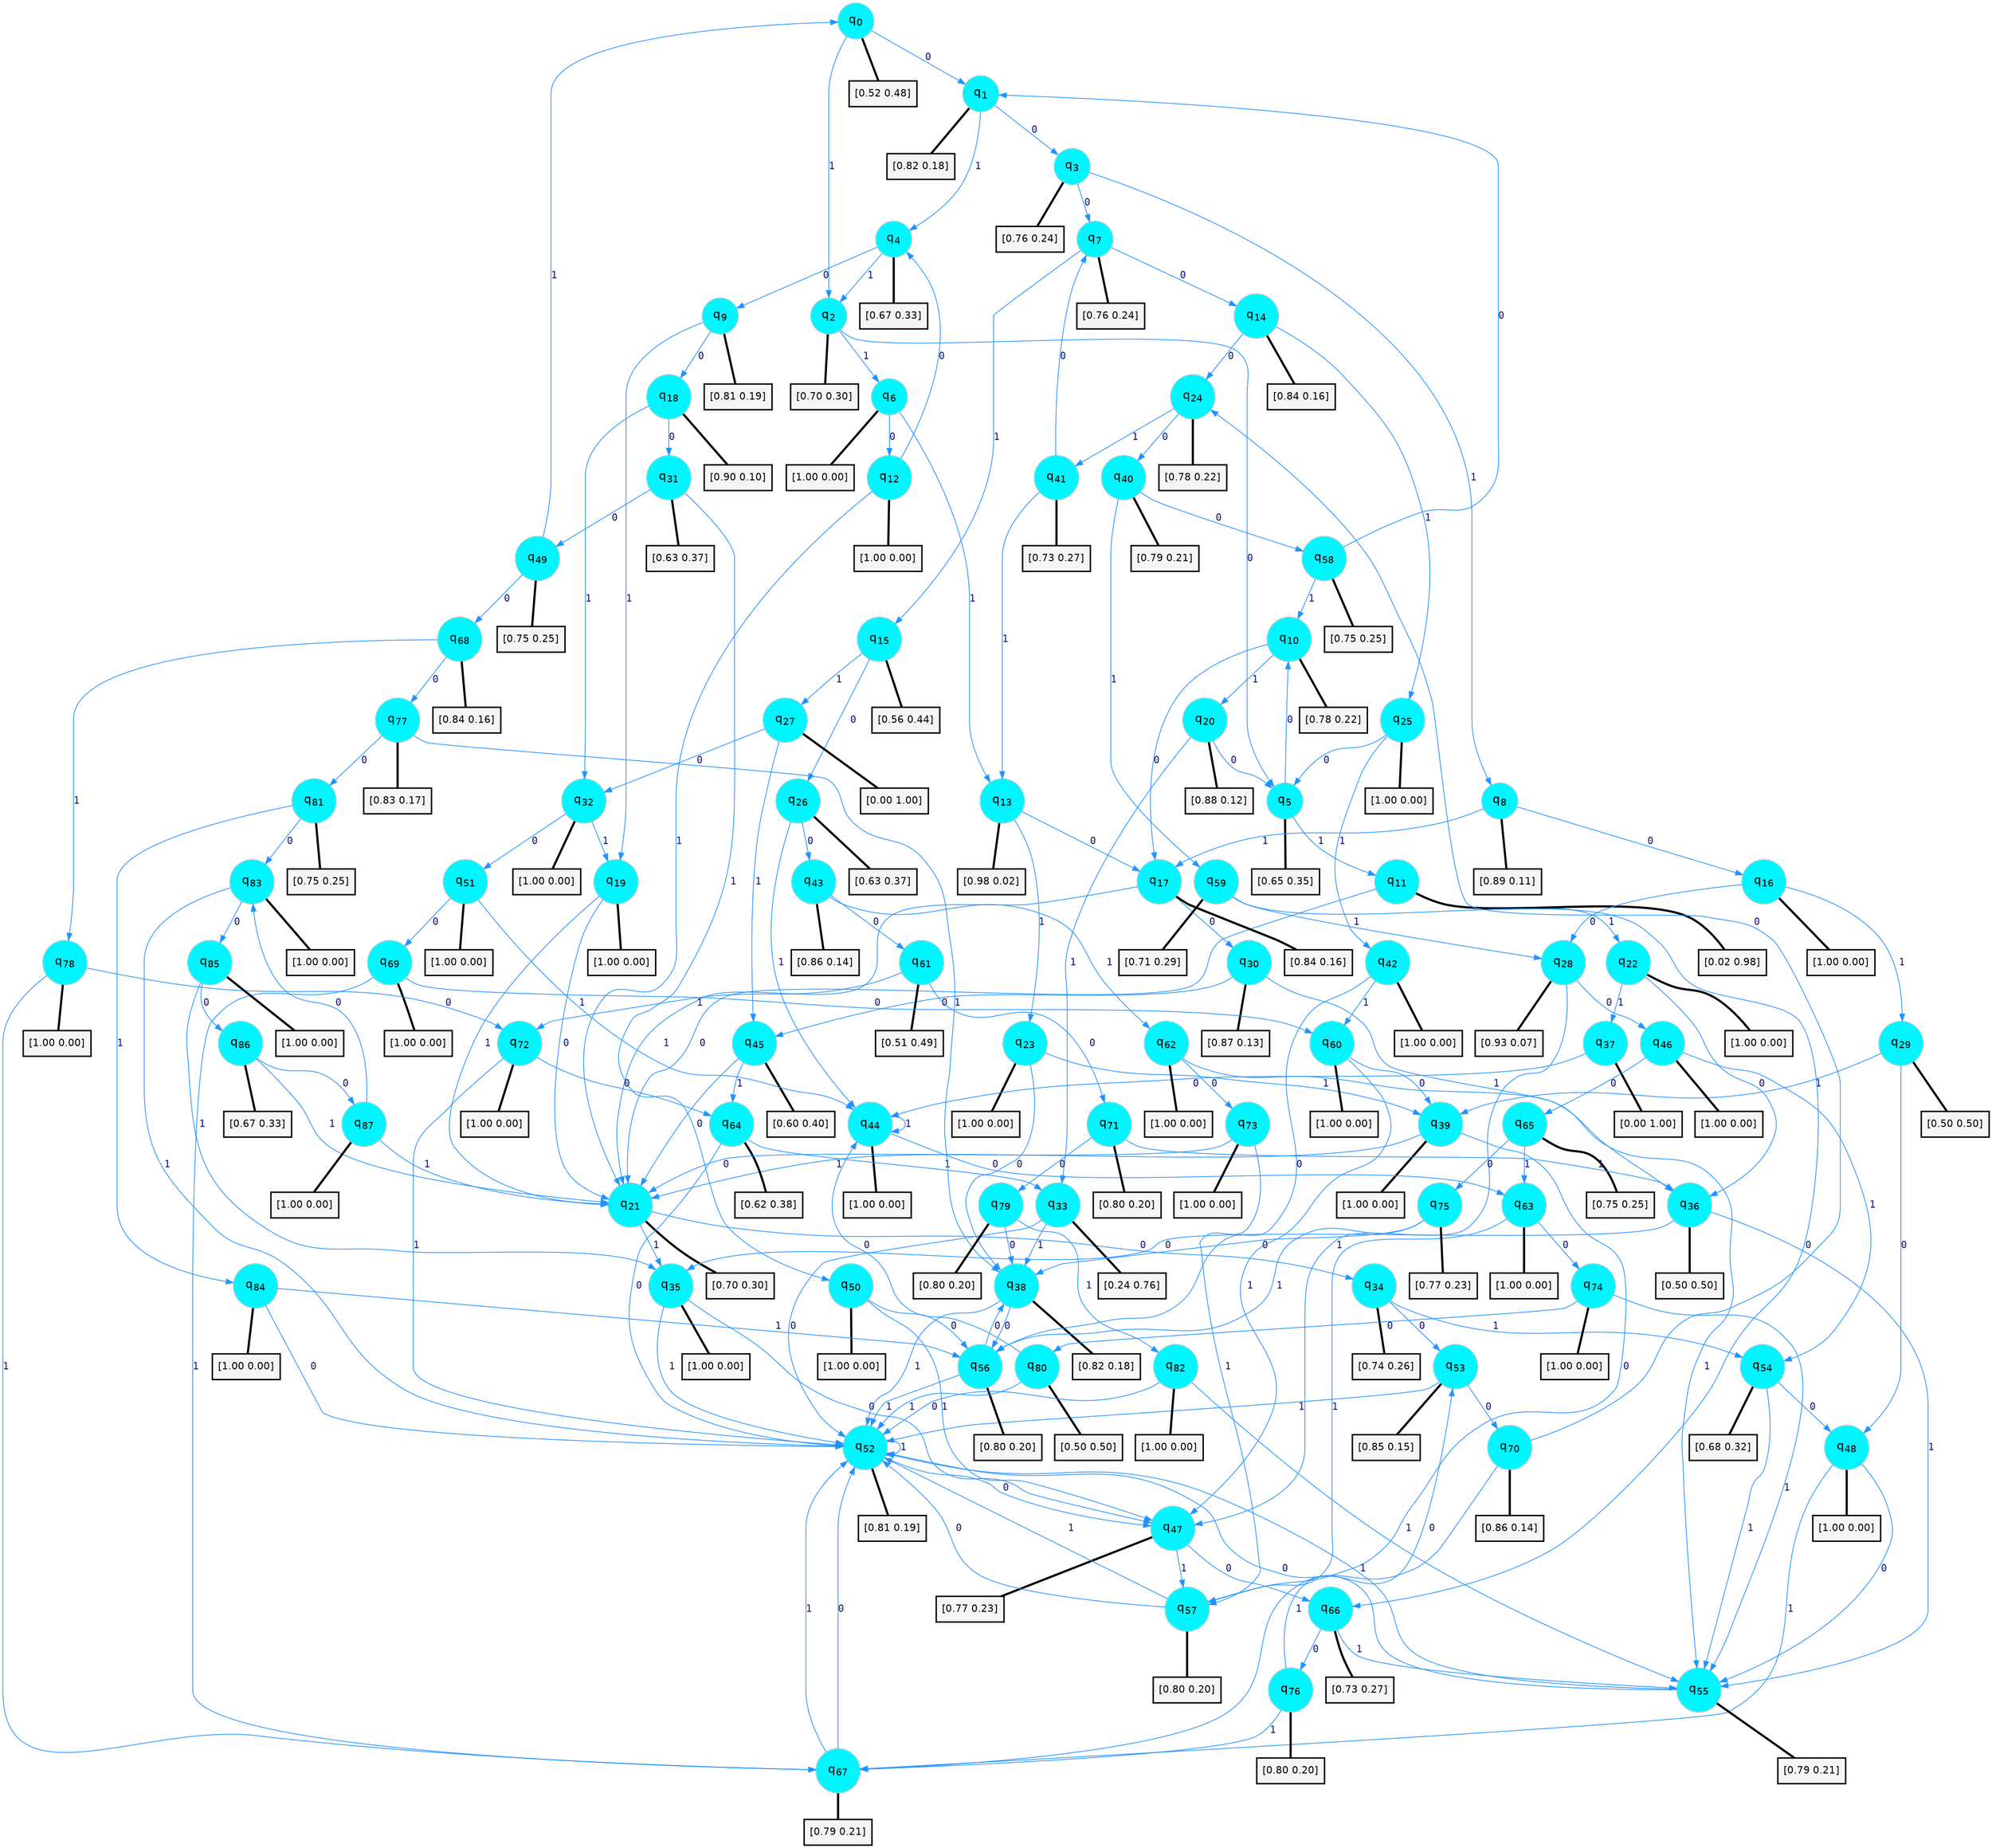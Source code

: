 digraph G {
graph [
bgcolor=transparent, dpi=300, rankdir=TD, size="40,25"];
node [
color=gray, fillcolor=turquoise1, fontcolor=black, fontname=Helvetica, fontsize=16, fontweight=bold, shape=circle, style=filled];
edge [
arrowsize=1, color=dodgerblue1, fontcolor=midnightblue, fontname=courier, fontweight=bold, penwidth=1, style=solid, weight=20];
0[label=<q<SUB>0</SUB>>];
1[label=<q<SUB>1</SUB>>];
2[label=<q<SUB>2</SUB>>];
3[label=<q<SUB>3</SUB>>];
4[label=<q<SUB>4</SUB>>];
5[label=<q<SUB>5</SUB>>];
6[label=<q<SUB>6</SUB>>];
7[label=<q<SUB>7</SUB>>];
8[label=<q<SUB>8</SUB>>];
9[label=<q<SUB>9</SUB>>];
10[label=<q<SUB>10</SUB>>];
11[label=<q<SUB>11</SUB>>];
12[label=<q<SUB>12</SUB>>];
13[label=<q<SUB>13</SUB>>];
14[label=<q<SUB>14</SUB>>];
15[label=<q<SUB>15</SUB>>];
16[label=<q<SUB>16</SUB>>];
17[label=<q<SUB>17</SUB>>];
18[label=<q<SUB>18</SUB>>];
19[label=<q<SUB>19</SUB>>];
20[label=<q<SUB>20</SUB>>];
21[label=<q<SUB>21</SUB>>];
22[label=<q<SUB>22</SUB>>];
23[label=<q<SUB>23</SUB>>];
24[label=<q<SUB>24</SUB>>];
25[label=<q<SUB>25</SUB>>];
26[label=<q<SUB>26</SUB>>];
27[label=<q<SUB>27</SUB>>];
28[label=<q<SUB>28</SUB>>];
29[label=<q<SUB>29</SUB>>];
30[label=<q<SUB>30</SUB>>];
31[label=<q<SUB>31</SUB>>];
32[label=<q<SUB>32</SUB>>];
33[label=<q<SUB>33</SUB>>];
34[label=<q<SUB>34</SUB>>];
35[label=<q<SUB>35</SUB>>];
36[label=<q<SUB>36</SUB>>];
37[label=<q<SUB>37</SUB>>];
38[label=<q<SUB>38</SUB>>];
39[label=<q<SUB>39</SUB>>];
40[label=<q<SUB>40</SUB>>];
41[label=<q<SUB>41</SUB>>];
42[label=<q<SUB>42</SUB>>];
43[label=<q<SUB>43</SUB>>];
44[label=<q<SUB>44</SUB>>];
45[label=<q<SUB>45</SUB>>];
46[label=<q<SUB>46</SUB>>];
47[label=<q<SUB>47</SUB>>];
48[label=<q<SUB>48</SUB>>];
49[label=<q<SUB>49</SUB>>];
50[label=<q<SUB>50</SUB>>];
51[label=<q<SUB>51</SUB>>];
52[label=<q<SUB>52</SUB>>];
53[label=<q<SUB>53</SUB>>];
54[label=<q<SUB>54</SUB>>];
55[label=<q<SUB>55</SUB>>];
56[label=<q<SUB>56</SUB>>];
57[label=<q<SUB>57</SUB>>];
58[label=<q<SUB>58</SUB>>];
59[label=<q<SUB>59</SUB>>];
60[label=<q<SUB>60</SUB>>];
61[label=<q<SUB>61</SUB>>];
62[label=<q<SUB>62</SUB>>];
63[label=<q<SUB>63</SUB>>];
64[label=<q<SUB>64</SUB>>];
65[label=<q<SUB>65</SUB>>];
66[label=<q<SUB>66</SUB>>];
67[label=<q<SUB>67</SUB>>];
68[label=<q<SUB>68</SUB>>];
69[label=<q<SUB>69</SUB>>];
70[label=<q<SUB>70</SUB>>];
71[label=<q<SUB>71</SUB>>];
72[label=<q<SUB>72</SUB>>];
73[label=<q<SUB>73</SUB>>];
74[label=<q<SUB>74</SUB>>];
75[label=<q<SUB>75</SUB>>];
76[label=<q<SUB>76</SUB>>];
77[label=<q<SUB>77</SUB>>];
78[label=<q<SUB>78</SUB>>];
79[label=<q<SUB>79</SUB>>];
80[label=<q<SUB>80</SUB>>];
81[label=<q<SUB>81</SUB>>];
82[label=<q<SUB>82</SUB>>];
83[label=<q<SUB>83</SUB>>];
84[label=<q<SUB>84</SUB>>];
85[label=<q<SUB>85</SUB>>];
86[label=<q<SUB>86</SUB>>];
87[label=<q<SUB>87</SUB>>];
88[label="[0.52 0.48]", shape=box,fontcolor=black, fontname=Helvetica, fontsize=14, penwidth=2, fillcolor=whitesmoke,color=black];
89[label="[0.82 0.18]", shape=box,fontcolor=black, fontname=Helvetica, fontsize=14, penwidth=2, fillcolor=whitesmoke,color=black];
90[label="[0.70 0.30]", shape=box,fontcolor=black, fontname=Helvetica, fontsize=14, penwidth=2, fillcolor=whitesmoke,color=black];
91[label="[0.76 0.24]", shape=box,fontcolor=black, fontname=Helvetica, fontsize=14, penwidth=2, fillcolor=whitesmoke,color=black];
92[label="[0.67 0.33]", shape=box,fontcolor=black, fontname=Helvetica, fontsize=14, penwidth=2, fillcolor=whitesmoke,color=black];
93[label="[0.65 0.35]", shape=box,fontcolor=black, fontname=Helvetica, fontsize=14, penwidth=2, fillcolor=whitesmoke,color=black];
94[label="[1.00 0.00]", shape=box,fontcolor=black, fontname=Helvetica, fontsize=14, penwidth=2, fillcolor=whitesmoke,color=black];
95[label="[0.76 0.24]", shape=box,fontcolor=black, fontname=Helvetica, fontsize=14, penwidth=2, fillcolor=whitesmoke,color=black];
96[label="[0.89 0.11]", shape=box,fontcolor=black, fontname=Helvetica, fontsize=14, penwidth=2, fillcolor=whitesmoke,color=black];
97[label="[0.81 0.19]", shape=box,fontcolor=black, fontname=Helvetica, fontsize=14, penwidth=2, fillcolor=whitesmoke,color=black];
98[label="[0.78 0.22]", shape=box,fontcolor=black, fontname=Helvetica, fontsize=14, penwidth=2, fillcolor=whitesmoke,color=black];
99[label="[0.02 0.98]", shape=box,fontcolor=black, fontname=Helvetica, fontsize=14, penwidth=2, fillcolor=whitesmoke,color=black];
100[label="[1.00 0.00]", shape=box,fontcolor=black, fontname=Helvetica, fontsize=14, penwidth=2, fillcolor=whitesmoke,color=black];
101[label="[0.98 0.02]", shape=box,fontcolor=black, fontname=Helvetica, fontsize=14, penwidth=2, fillcolor=whitesmoke,color=black];
102[label="[0.84 0.16]", shape=box,fontcolor=black, fontname=Helvetica, fontsize=14, penwidth=2, fillcolor=whitesmoke,color=black];
103[label="[0.56 0.44]", shape=box,fontcolor=black, fontname=Helvetica, fontsize=14, penwidth=2, fillcolor=whitesmoke,color=black];
104[label="[1.00 0.00]", shape=box,fontcolor=black, fontname=Helvetica, fontsize=14, penwidth=2, fillcolor=whitesmoke,color=black];
105[label="[0.84 0.16]", shape=box,fontcolor=black, fontname=Helvetica, fontsize=14, penwidth=2, fillcolor=whitesmoke,color=black];
106[label="[0.90 0.10]", shape=box,fontcolor=black, fontname=Helvetica, fontsize=14, penwidth=2, fillcolor=whitesmoke,color=black];
107[label="[1.00 0.00]", shape=box,fontcolor=black, fontname=Helvetica, fontsize=14, penwidth=2, fillcolor=whitesmoke,color=black];
108[label="[0.88 0.12]", shape=box,fontcolor=black, fontname=Helvetica, fontsize=14, penwidth=2, fillcolor=whitesmoke,color=black];
109[label="[0.70 0.30]", shape=box,fontcolor=black, fontname=Helvetica, fontsize=14, penwidth=2, fillcolor=whitesmoke,color=black];
110[label="[1.00 0.00]", shape=box,fontcolor=black, fontname=Helvetica, fontsize=14, penwidth=2, fillcolor=whitesmoke,color=black];
111[label="[1.00 0.00]", shape=box,fontcolor=black, fontname=Helvetica, fontsize=14, penwidth=2, fillcolor=whitesmoke,color=black];
112[label="[0.78 0.22]", shape=box,fontcolor=black, fontname=Helvetica, fontsize=14, penwidth=2, fillcolor=whitesmoke,color=black];
113[label="[1.00 0.00]", shape=box,fontcolor=black, fontname=Helvetica, fontsize=14, penwidth=2, fillcolor=whitesmoke,color=black];
114[label="[0.63 0.37]", shape=box,fontcolor=black, fontname=Helvetica, fontsize=14, penwidth=2, fillcolor=whitesmoke,color=black];
115[label="[0.00 1.00]", shape=box,fontcolor=black, fontname=Helvetica, fontsize=14, penwidth=2, fillcolor=whitesmoke,color=black];
116[label="[0.93 0.07]", shape=box,fontcolor=black, fontname=Helvetica, fontsize=14, penwidth=2, fillcolor=whitesmoke,color=black];
117[label="[0.50 0.50]", shape=box,fontcolor=black, fontname=Helvetica, fontsize=14, penwidth=2, fillcolor=whitesmoke,color=black];
118[label="[0.87 0.13]", shape=box,fontcolor=black, fontname=Helvetica, fontsize=14, penwidth=2, fillcolor=whitesmoke,color=black];
119[label="[0.63 0.37]", shape=box,fontcolor=black, fontname=Helvetica, fontsize=14, penwidth=2, fillcolor=whitesmoke,color=black];
120[label="[1.00 0.00]", shape=box,fontcolor=black, fontname=Helvetica, fontsize=14, penwidth=2, fillcolor=whitesmoke,color=black];
121[label="[0.24 0.76]", shape=box,fontcolor=black, fontname=Helvetica, fontsize=14, penwidth=2, fillcolor=whitesmoke,color=black];
122[label="[0.74 0.26]", shape=box,fontcolor=black, fontname=Helvetica, fontsize=14, penwidth=2, fillcolor=whitesmoke,color=black];
123[label="[1.00 0.00]", shape=box,fontcolor=black, fontname=Helvetica, fontsize=14, penwidth=2, fillcolor=whitesmoke,color=black];
124[label="[0.50 0.50]", shape=box,fontcolor=black, fontname=Helvetica, fontsize=14, penwidth=2, fillcolor=whitesmoke,color=black];
125[label="[0.00 1.00]", shape=box,fontcolor=black, fontname=Helvetica, fontsize=14, penwidth=2, fillcolor=whitesmoke,color=black];
126[label="[0.82 0.18]", shape=box,fontcolor=black, fontname=Helvetica, fontsize=14, penwidth=2, fillcolor=whitesmoke,color=black];
127[label="[1.00 0.00]", shape=box,fontcolor=black, fontname=Helvetica, fontsize=14, penwidth=2, fillcolor=whitesmoke,color=black];
128[label="[0.79 0.21]", shape=box,fontcolor=black, fontname=Helvetica, fontsize=14, penwidth=2, fillcolor=whitesmoke,color=black];
129[label="[0.73 0.27]", shape=box,fontcolor=black, fontname=Helvetica, fontsize=14, penwidth=2, fillcolor=whitesmoke,color=black];
130[label="[1.00 0.00]", shape=box,fontcolor=black, fontname=Helvetica, fontsize=14, penwidth=2, fillcolor=whitesmoke,color=black];
131[label="[0.86 0.14]", shape=box,fontcolor=black, fontname=Helvetica, fontsize=14, penwidth=2, fillcolor=whitesmoke,color=black];
132[label="[1.00 0.00]", shape=box,fontcolor=black, fontname=Helvetica, fontsize=14, penwidth=2, fillcolor=whitesmoke,color=black];
133[label="[0.60 0.40]", shape=box,fontcolor=black, fontname=Helvetica, fontsize=14, penwidth=2, fillcolor=whitesmoke,color=black];
134[label="[1.00 0.00]", shape=box,fontcolor=black, fontname=Helvetica, fontsize=14, penwidth=2, fillcolor=whitesmoke,color=black];
135[label="[0.77 0.23]", shape=box,fontcolor=black, fontname=Helvetica, fontsize=14, penwidth=2, fillcolor=whitesmoke,color=black];
136[label="[1.00 0.00]", shape=box,fontcolor=black, fontname=Helvetica, fontsize=14, penwidth=2, fillcolor=whitesmoke,color=black];
137[label="[0.75 0.25]", shape=box,fontcolor=black, fontname=Helvetica, fontsize=14, penwidth=2, fillcolor=whitesmoke,color=black];
138[label="[1.00 0.00]", shape=box,fontcolor=black, fontname=Helvetica, fontsize=14, penwidth=2, fillcolor=whitesmoke,color=black];
139[label="[1.00 0.00]", shape=box,fontcolor=black, fontname=Helvetica, fontsize=14, penwidth=2, fillcolor=whitesmoke,color=black];
140[label="[0.81 0.19]", shape=box,fontcolor=black, fontname=Helvetica, fontsize=14, penwidth=2, fillcolor=whitesmoke,color=black];
141[label="[0.85 0.15]", shape=box,fontcolor=black, fontname=Helvetica, fontsize=14, penwidth=2, fillcolor=whitesmoke,color=black];
142[label="[0.68 0.32]", shape=box,fontcolor=black, fontname=Helvetica, fontsize=14, penwidth=2, fillcolor=whitesmoke,color=black];
143[label="[0.79 0.21]", shape=box,fontcolor=black, fontname=Helvetica, fontsize=14, penwidth=2, fillcolor=whitesmoke,color=black];
144[label="[0.80 0.20]", shape=box,fontcolor=black, fontname=Helvetica, fontsize=14, penwidth=2, fillcolor=whitesmoke,color=black];
145[label="[0.80 0.20]", shape=box,fontcolor=black, fontname=Helvetica, fontsize=14, penwidth=2, fillcolor=whitesmoke,color=black];
146[label="[0.75 0.25]", shape=box,fontcolor=black, fontname=Helvetica, fontsize=14, penwidth=2, fillcolor=whitesmoke,color=black];
147[label="[0.71 0.29]", shape=box,fontcolor=black, fontname=Helvetica, fontsize=14, penwidth=2, fillcolor=whitesmoke,color=black];
148[label="[1.00 0.00]", shape=box,fontcolor=black, fontname=Helvetica, fontsize=14, penwidth=2, fillcolor=whitesmoke,color=black];
149[label="[0.51 0.49]", shape=box,fontcolor=black, fontname=Helvetica, fontsize=14, penwidth=2, fillcolor=whitesmoke,color=black];
150[label="[1.00 0.00]", shape=box,fontcolor=black, fontname=Helvetica, fontsize=14, penwidth=2, fillcolor=whitesmoke,color=black];
151[label="[1.00 0.00]", shape=box,fontcolor=black, fontname=Helvetica, fontsize=14, penwidth=2, fillcolor=whitesmoke,color=black];
152[label="[0.62 0.38]", shape=box,fontcolor=black, fontname=Helvetica, fontsize=14, penwidth=2, fillcolor=whitesmoke,color=black];
153[label="[0.75 0.25]", shape=box,fontcolor=black, fontname=Helvetica, fontsize=14, penwidth=2, fillcolor=whitesmoke,color=black];
154[label="[0.73 0.27]", shape=box,fontcolor=black, fontname=Helvetica, fontsize=14, penwidth=2, fillcolor=whitesmoke,color=black];
155[label="[0.79 0.21]", shape=box,fontcolor=black, fontname=Helvetica, fontsize=14, penwidth=2, fillcolor=whitesmoke,color=black];
156[label="[0.84 0.16]", shape=box,fontcolor=black, fontname=Helvetica, fontsize=14, penwidth=2, fillcolor=whitesmoke,color=black];
157[label="[1.00 0.00]", shape=box,fontcolor=black, fontname=Helvetica, fontsize=14, penwidth=2, fillcolor=whitesmoke,color=black];
158[label="[0.86 0.14]", shape=box,fontcolor=black, fontname=Helvetica, fontsize=14, penwidth=2, fillcolor=whitesmoke,color=black];
159[label="[0.80 0.20]", shape=box,fontcolor=black, fontname=Helvetica, fontsize=14, penwidth=2, fillcolor=whitesmoke,color=black];
160[label="[1.00 0.00]", shape=box,fontcolor=black, fontname=Helvetica, fontsize=14, penwidth=2, fillcolor=whitesmoke,color=black];
161[label="[1.00 0.00]", shape=box,fontcolor=black, fontname=Helvetica, fontsize=14, penwidth=2, fillcolor=whitesmoke,color=black];
162[label="[1.00 0.00]", shape=box,fontcolor=black, fontname=Helvetica, fontsize=14, penwidth=2, fillcolor=whitesmoke,color=black];
163[label="[0.77 0.23]", shape=box,fontcolor=black, fontname=Helvetica, fontsize=14, penwidth=2, fillcolor=whitesmoke,color=black];
164[label="[0.80 0.20]", shape=box,fontcolor=black, fontname=Helvetica, fontsize=14, penwidth=2, fillcolor=whitesmoke,color=black];
165[label="[0.83 0.17]", shape=box,fontcolor=black, fontname=Helvetica, fontsize=14, penwidth=2, fillcolor=whitesmoke,color=black];
166[label="[1.00 0.00]", shape=box,fontcolor=black, fontname=Helvetica, fontsize=14, penwidth=2, fillcolor=whitesmoke,color=black];
167[label="[0.80 0.20]", shape=box,fontcolor=black, fontname=Helvetica, fontsize=14, penwidth=2, fillcolor=whitesmoke,color=black];
168[label="[0.50 0.50]", shape=box,fontcolor=black, fontname=Helvetica, fontsize=14, penwidth=2, fillcolor=whitesmoke,color=black];
169[label="[0.75 0.25]", shape=box,fontcolor=black, fontname=Helvetica, fontsize=14, penwidth=2, fillcolor=whitesmoke,color=black];
170[label="[1.00 0.00]", shape=box,fontcolor=black, fontname=Helvetica, fontsize=14, penwidth=2, fillcolor=whitesmoke,color=black];
171[label="[1.00 0.00]", shape=box,fontcolor=black, fontname=Helvetica, fontsize=14, penwidth=2, fillcolor=whitesmoke,color=black];
172[label="[1.00 0.00]", shape=box,fontcolor=black, fontname=Helvetica, fontsize=14, penwidth=2, fillcolor=whitesmoke,color=black];
173[label="[1.00 0.00]", shape=box,fontcolor=black, fontname=Helvetica, fontsize=14, penwidth=2, fillcolor=whitesmoke,color=black];
174[label="[0.67 0.33]", shape=box,fontcolor=black, fontname=Helvetica, fontsize=14, penwidth=2, fillcolor=whitesmoke,color=black];
175[label="[1.00 0.00]", shape=box,fontcolor=black, fontname=Helvetica, fontsize=14, penwidth=2, fillcolor=whitesmoke,color=black];
0->1 [label=0];
0->2 [label=1];
0->88 [arrowhead=none, penwidth=3,color=black];
1->3 [label=0];
1->4 [label=1];
1->89 [arrowhead=none, penwidth=3,color=black];
2->5 [label=0];
2->6 [label=1];
2->90 [arrowhead=none, penwidth=3,color=black];
3->7 [label=0];
3->8 [label=1];
3->91 [arrowhead=none, penwidth=3,color=black];
4->9 [label=0];
4->2 [label=1];
4->92 [arrowhead=none, penwidth=3,color=black];
5->10 [label=0];
5->11 [label=1];
5->93 [arrowhead=none, penwidth=3,color=black];
6->12 [label=0];
6->13 [label=1];
6->94 [arrowhead=none, penwidth=3,color=black];
7->14 [label=0];
7->15 [label=1];
7->95 [arrowhead=none, penwidth=3,color=black];
8->16 [label=0];
8->17 [label=1];
8->96 [arrowhead=none, penwidth=3,color=black];
9->18 [label=0];
9->19 [label=1];
9->97 [arrowhead=none, penwidth=3,color=black];
10->17 [label=0];
10->20 [label=1];
10->98 [arrowhead=none, penwidth=3,color=black];
11->21 [label=0];
11->22 [label=1];
11->99 [arrowhead=none, penwidth=3,color=black];
12->4 [label=0];
12->21 [label=1];
12->100 [arrowhead=none, penwidth=3,color=black];
13->17 [label=0];
13->23 [label=1];
13->101 [arrowhead=none, penwidth=3,color=black];
14->24 [label=0];
14->25 [label=1];
14->102 [arrowhead=none, penwidth=3,color=black];
15->26 [label=0];
15->27 [label=1];
15->103 [arrowhead=none, penwidth=3,color=black];
16->28 [label=0];
16->29 [label=1];
16->104 [arrowhead=none, penwidth=3,color=black];
17->30 [label=0];
17->21 [label=1];
17->105 [arrowhead=none, penwidth=3,color=black];
18->31 [label=0];
18->32 [label=1];
18->106 [arrowhead=none, penwidth=3,color=black];
19->21 [label=0];
19->21 [label=1];
19->107 [arrowhead=none, penwidth=3,color=black];
20->5 [label=0];
20->33 [label=1];
20->108 [arrowhead=none, penwidth=3,color=black];
21->34 [label=0];
21->35 [label=1];
21->109 [arrowhead=none, penwidth=3,color=black];
22->36 [label=0];
22->37 [label=1];
22->110 [arrowhead=none, penwidth=3,color=black];
23->38 [label=0];
23->39 [label=1];
23->111 [arrowhead=none, penwidth=3,color=black];
24->40 [label=0];
24->41 [label=1];
24->112 [arrowhead=none, penwidth=3,color=black];
25->5 [label=0];
25->42 [label=1];
25->113 [arrowhead=none, penwidth=3,color=black];
26->43 [label=0];
26->44 [label=1];
26->114 [arrowhead=none, penwidth=3,color=black];
27->32 [label=0];
27->45 [label=1];
27->115 [arrowhead=none, penwidth=3,color=black];
28->46 [label=0];
28->47 [label=1];
28->116 [arrowhead=none, penwidth=3,color=black];
29->48 [label=0];
29->39 [label=1];
29->117 [arrowhead=none, penwidth=3,color=black];
30->45 [label=0];
30->36 [label=1];
30->118 [arrowhead=none, penwidth=3,color=black];
31->49 [label=0];
31->50 [label=1];
31->119 [arrowhead=none, penwidth=3,color=black];
32->51 [label=0];
32->19 [label=1];
32->120 [arrowhead=none, penwidth=3,color=black];
33->52 [label=0];
33->38 [label=1];
33->121 [arrowhead=none, penwidth=3,color=black];
34->53 [label=0];
34->54 [label=1];
34->122 [arrowhead=none, penwidth=3,color=black];
35->47 [label=0];
35->52 [label=1];
35->123 [arrowhead=none, penwidth=3,color=black];
36->35 [label=0];
36->55 [label=1];
36->124 [arrowhead=none, penwidth=3,color=black];
37->44 [label=0];
37->125 [arrowhead=none, penwidth=3,color=black];
38->56 [label=0];
38->52 [label=1];
38->126 [arrowhead=none, penwidth=3,color=black];
39->57 [label=0];
39->21 [label=1];
39->127 [arrowhead=none, penwidth=3,color=black];
40->58 [label=0];
40->59 [label=1];
40->128 [arrowhead=none, penwidth=3,color=black];
41->7 [label=0];
41->13 [label=1];
41->129 [arrowhead=none, penwidth=3,color=black];
42->56 [label=0];
42->60 [label=1];
42->130 [arrowhead=none, penwidth=3,color=black];
43->61 [label=0];
43->62 [label=1];
43->131 [arrowhead=none, penwidth=3,color=black];
44->63 [label=0];
44->44 [label=1];
44->132 [arrowhead=none, penwidth=3,color=black];
45->21 [label=0];
45->64 [label=1];
45->133 [arrowhead=none, penwidth=3,color=black];
46->65 [label=0];
46->54 [label=1];
46->134 [arrowhead=none, penwidth=3,color=black];
47->66 [label=0];
47->57 [label=1];
47->135 [arrowhead=none, penwidth=3,color=black];
48->55 [label=0];
48->67 [label=1];
48->136 [arrowhead=none, penwidth=3,color=black];
49->68 [label=0];
49->0 [label=1];
49->137 [arrowhead=none, penwidth=3,color=black];
50->56 [label=0];
50->47 [label=1];
50->138 [arrowhead=none, penwidth=3,color=black];
51->69 [label=0];
51->44 [label=1];
51->139 [arrowhead=none, penwidth=3,color=black];
52->47 [label=0];
52->52 [label=1];
52->140 [arrowhead=none, penwidth=3,color=black];
53->70 [label=0];
53->52 [label=1];
53->141 [arrowhead=none, penwidth=3,color=black];
54->48 [label=0];
54->55 [label=1];
54->142 [arrowhead=none, penwidth=3,color=black];
55->52 [label=0];
55->52 [label=1];
55->143 [arrowhead=none, penwidth=3,color=black];
56->38 [label=0];
56->52 [label=1];
56->144 [arrowhead=none, penwidth=3,color=black];
57->52 [label=0];
57->52 [label=1];
57->145 [arrowhead=none, penwidth=3,color=black];
58->1 [label=0];
58->10 [label=1];
58->146 [arrowhead=none, penwidth=3,color=black];
59->66 [label=0];
59->28 [label=1];
59->147 [arrowhead=none, penwidth=3,color=black];
60->39 [label=0];
60->47 [label=1];
60->148 [arrowhead=none, penwidth=3,color=black];
61->71 [label=0];
61->72 [label=1];
61->149 [arrowhead=none, penwidth=3,color=black];
62->73 [label=0];
62->55 [label=1];
62->150 [arrowhead=none, penwidth=3,color=black];
63->74 [label=0];
63->57 [label=1];
63->151 [arrowhead=none, penwidth=3,color=black];
64->52 [label=0];
64->33 [label=1];
64->152 [arrowhead=none, penwidth=3,color=black];
65->75 [label=0];
65->63 [label=1];
65->153 [arrowhead=none, penwidth=3,color=black];
66->76 [label=0];
66->55 [label=1];
66->154 [arrowhead=none, penwidth=3,color=black];
67->52 [label=0];
67->52 [label=1];
67->155 [arrowhead=none, penwidth=3,color=black];
68->77 [label=0];
68->78 [label=1];
68->156 [arrowhead=none, penwidth=3,color=black];
69->60 [label=0];
69->67 [label=1];
69->157 [arrowhead=none, penwidth=3,color=black];
70->24 [label=0];
70->67 [label=1];
70->158 [arrowhead=none, penwidth=3,color=black];
71->79 [label=0];
71->36 [label=1];
71->159 [arrowhead=none, penwidth=3,color=black];
72->64 [label=0];
72->52 [label=1];
72->160 [arrowhead=none, penwidth=3,color=black];
73->21 [label=0];
73->57 [label=1];
73->161 [arrowhead=none, penwidth=3,color=black];
74->80 [label=0];
74->55 [label=1];
74->162 [arrowhead=none, penwidth=3,color=black];
75->38 [label=0];
75->56 [label=1];
75->163 [arrowhead=none, penwidth=3,color=black];
76->53 [label=0];
76->67 [label=1];
76->164 [arrowhead=none, penwidth=3,color=black];
77->81 [label=0];
77->38 [label=1];
77->165 [arrowhead=none, penwidth=3,color=black];
78->72 [label=0];
78->67 [label=1];
78->166 [arrowhead=none, penwidth=3,color=black];
79->38 [label=0];
79->82 [label=1];
79->167 [arrowhead=none, penwidth=3,color=black];
80->44 [label=0];
80->52 [label=1];
80->168 [arrowhead=none, penwidth=3,color=black];
81->83 [label=0];
81->84 [label=1];
81->169 [arrowhead=none, penwidth=3,color=black];
82->52 [label=0];
82->55 [label=1];
82->170 [arrowhead=none, penwidth=3,color=black];
83->85 [label=0];
83->52 [label=1];
83->171 [arrowhead=none, penwidth=3,color=black];
84->52 [label=0];
84->56 [label=1];
84->172 [arrowhead=none, penwidth=3,color=black];
85->86 [label=0];
85->35 [label=1];
85->173 [arrowhead=none, penwidth=3,color=black];
86->87 [label=0];
86->21 [label=1];
86->174 [arrowhead=none, penwidth=3,color=black];
87->83 [label=0];
87->21 [label=1];
87->175 [arrowhead=none, penwidth=3,color=black];
}
